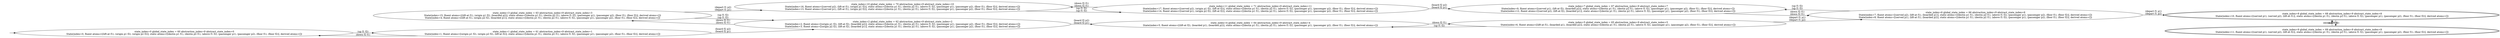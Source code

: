digraph {
rankdir="LR"
s0[label="state_index=0 global_state_index = 60 abstraction_index=9 abstract_state_index=0
State(index=0, fluent atoms=[(lift-at f1), (origin p1 f2), (origin p2 f2)], static atoms=[(destin p1 f1), (destin p2 f1), (above f1 f2), (passenger p1), (passenger p2), (floor f1), (floor f2)], derived atoms=[])
"]
s1[label="state_index=1 global_state_index = 61 abstraction_index=9 abstract_state_index=1
State(index=1, fluent atoms=[(origin p1 f2), (origin p2 f2), (lift-at f2)], static atoms=[(destin p1 f1), (destin p2 f1), (above f1 f2), (passenger p1), (passenger p2), (floor f1), (floor f2)], derived atoms=[])
"]
s2[label="state_index=2 global_state_index = 62 abstraction_index=9 abstract_state_index=2
State(index=2, fluent atoms=[(origin p1 f2), (lift-at f2), (boarded p2)], static atoms=[(destin p1 f1), (destin p2 f1), (above f1 f2), (passenger p1), (passenger p2), (floor f1), (floor f2)], derived atoms=[])
State(index=3, fluent atoms=[(origin p2 f2), (lift-at f2), (boarded p1)], static atoms=[(destin p1 f1), (destin p2 f1), (above f1 f2), (passenger p1), (passenger p2), (floor f1), (floor f2)], derived atoms=[])
"]
s3[label="state_index=3 global_state_index = 63 abstraction_index=9 abstract_state_index=3
State(index=15, fluent atoms=[(lift-at f1), (origin p1 f2), (boarded p2)], static atoms=[(destin p1 f1), (destin p2 f1), (above f1 f2), (passenger p1), (passenger p2), (floor f1), (floor f2)], derived atoms=[])
State(index=4, fluent atoms=[(lift-at f1), (origin p2 f2), (boarded p1)], static atoms=[(destin p1 f1), (destin p2 f1), (above f1 f2), (passenger p1), (passenger p2), (floor f1), (floor f2)], derived atoms=[])
"]
s4[label="state_index=4 global_state_index = 64 abstraction_index=9 abstract_state_index=4
State(index=5, fluent atoms=[(lift-at f2), (boarded p1), (boarded p2)], static atoms=[(destin p1 f1), (destin p2 f1), (above f1 f2), (passenger p1), (passenger p2), (floor f1), (floor f2)], derived atoms=[])
"]
s5[label="state_index=5 global_state_index = 65 abstraction_index=9 abstract_state_index=5
State(index=6, fluent atoms=[(lift-at f1), (boarded p1), (boarded p2)], static atoms=[(destin p1 f1), (destin p2 f1), (above f1 f2), (passenger p1), (passenger p2), (floor f1), (floor f2)], derived atoms=[])
"]
s6[label="state_index=6 global_state_index = 66 abstraction_index=9 abstract_state_index=6
State(index=7, fluent atoms=[(served p2), (lift-at f1), (boarded p1)], static atoms=[(destin p1 f1), (destin p2 f1), (above f1 f2), (passenger p1), (passenger p2), (floor f1), (floor f2)], derived atoms=[])
State(index=8, fluent atoms=[(served p1), (lift-at f1), (boarded p2)], static atoms=[(destin p1 f1), (destin p2 f1), (above f1 f2), (passenger p1), (passenger p2), (floor f1), (floor f2)], derived atoms=[])
"]
s7[label="state_index=7 global_state_index = 67 abstraction_index=9 abstract_state_index=7
State(index=9, fluent atoms=[(served p1), (lift-at f2), (boarded p2)], static atoms=[(destin p1 f1), (destin p2 f1), (above f1 f2), (passenger p1), (passenger p2), (floor f1), (floor f2)], derived atoms=[])
State(index=12, fluent atoms=[(served p2), (lift-at f2), (boarded p1)], static atoms=[(destin p1 f1), (destin p2 f1), (above f1 f2), (passenger p1), (passenger p2), (floor f1), (floor f2)], derived atoms=[])
"]
s8[peripheries=2,label="state_index=8 global_state_index = 68 abstraction_index=9 abstract_state_index=8
State(index=10, fluent atoms=[(served p1), (served p2), (lift-at f1)], static atoms=[(destin p1 f1), (destin p2 f1), (above f1 f2), (passenger p1), (passenger p2), (floor f1), (floor f2)], derived atoms=[])
"]
s9[peripheries=2,label="state_index=9 global_state_index = 69 abstraction_index=9 abstract_state_index=9
State(index=11, fluent atoms=[(served p1), (served p2), (lift-at f2)], static atoms=[(destin p1 f1), (destin p2 f1), (above f1 f2), (passenger p1), (passenger p2), (floor f1), (floor f2)], derived atoms=[])
"]
s10[label="state_index=10 global_state_index = 70 abstraction_index=9 abstract_state_index=10
State(index=16, fluent atoms=[(served p2), (lift-at f1), (origin p1 f2)], static atoms=[(destin p1 f1), (destin p2 f1), (above f1 f2), (passenger p1), (passenger p2), (floor f1), (floor f2)], derived atoms=[])
State(index=13, fluent atoms=[(served p1), (lift-at f1), (origin p2 f2)], static atoms=[(destin p1 f1), (destin p2 f1), (above f1 f2), (passenger p1), (passenger p2), (floor f1), (floor f2)], derived atoms=[])
"]
s11[label="state_index=11 global_state_index = 71 abstraction_index=9 abstract_state_index=11
State(index=17, fluent atoms=[(served p2), (origin p1 f2), (lift-at f2)], static atoms=[(destin p1 f1), (destin p2 f1), (above f1 f2), (passenger p1), (passenger p2), (floor f1), (floor f2)], derived atoms=[])
State(index=14, fluent atoms=[(served p1), (origin p2 f2), (lift-at f2)], static atoms=[(destin p1 f1), (destin p2 f1), (above f1 f2), (passenger p1), (passenger p2), (floor f1), (floor f2)], derived atoms=[])
"]
Dangling [ label = "", style = invis ]
{ rank = same; Dangling }
Dangling -> s0
{ rank = same; s0}
{ rank = same; s1,s3}
{ rank = same; s2,s10}
{ rank = same; s4,s11}
{ rank = same; s5,s7}
{ rank = same; s6}
{ rank = same; s8,s9}
s0->s1 [label="(up f1 f2)
"]
s1->s0 [label="(down f2 f1)
"]
s1->s2 [label="(board f2 p2)
(board f2 p1)
"]
s2->s3 [label="(down f2 f1)
(down f2 f1)
"]
s2->s4 [label="(board f2 p2)
(board f2 p1)
"]
s3->s2 [label="(up f1 f2)
(up f1 f2)
"]
s3->s10 [label="(depart f1 p2)
(depart f1 p1)
"]
s4->s5 [label="(down f2 f1)
"]
s5->s4 [label="(up f1 f2)
"]
s5->s6 [label="(depart f1 p1)
(depart f1 p2)
"]
s6->s7 [label="(up f1 f2)
(up f1 f2)
"]
s6->s8 [label="(depart f1 p1)
(depart f1 p2)
"]
s7->s6 [label="(down f2 f1)
(down f2 f1)
"]
s8->s9 [label="(up f1 f2)
"]
s9->s8 [label="(down f2 f1)
"]
s10->s11 [label="(up f1 f2)
(up f1 f2)
"]
s11->s7 [label="(board f2 p2)
(board f2 p1)
"]
s11->s10 [label="(down f2 f1)
(down f2 f1)
"]
}
